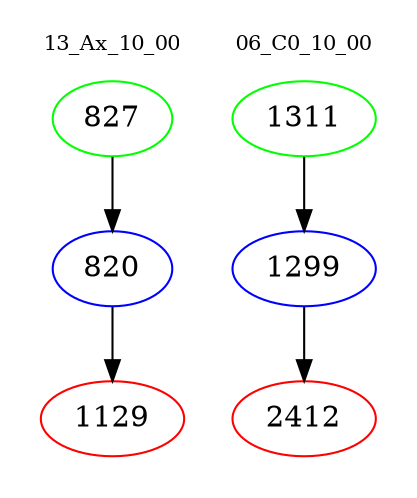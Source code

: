 digraph{
subgraph cluster_0 {
color = white
label = "13_Ax_10_00";
fontsize=10;
T0_827 [label="827", color="green"]
T0_827 -> T0_820 [color="black"]
T0_820 [label="820", color="blue"]
T0_820 -> T0_1129 [color="black"]
T0_1129 [label="1129", color="red"]
}
subgraph cluster_1 {
color = white
label = "06_C0_10_00";
fontsize=10;
T1_1311 [label="1311", color="green"]
T1_1311 -> T1_1299 [color="black"]
T1_1299 [label="1299", color="blue"]
T1_1299 -> T1_2412 [color="black"]
T1_2412 [label="2412", color="red"]
}
}
